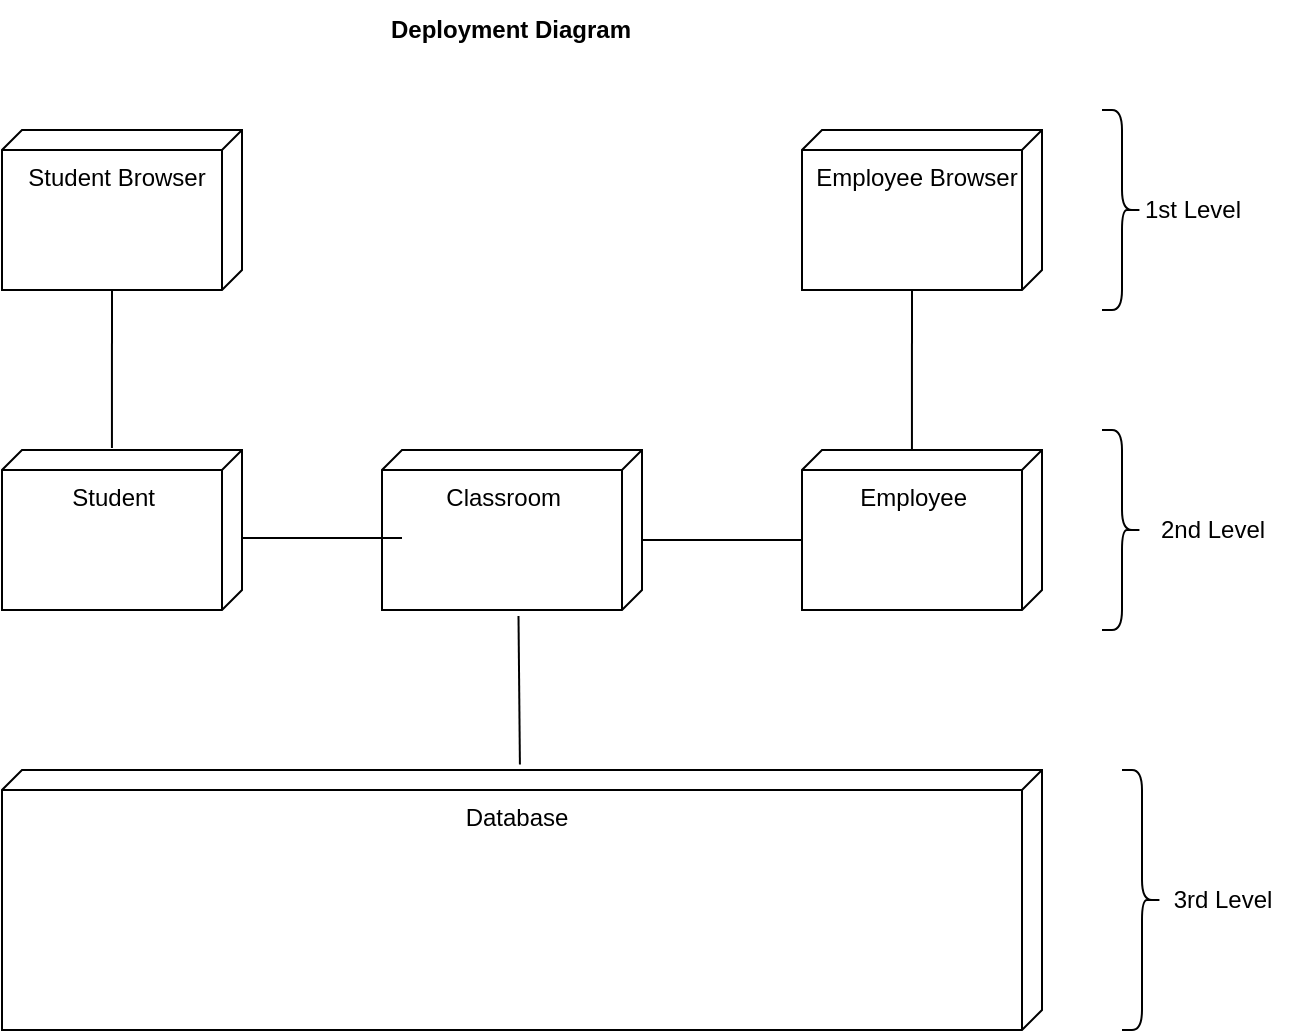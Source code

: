 <mxfile version="21.0.6" type="device"><diagram id="Qi_MDI_slx5_XLwT_ISF" name="Σελίδα-1"><mxGraphModel dx="1434" dy="764" grid="0" gridSize="10" guides="1" tooltips="1" connect="1" arrows="1" fold="1" page="1" pageScale="1" pageWidth="827" pageHeight="1169" math="0" shadow="0"><root><mxCell id="0"/><mxCell id="1" parent="0"/><mxCell id="g68W45Jmc2t3E0e22piK-1" value="&lt;b&gt;Deployment Diagram&lt;/b&gt;" style="text;html=1;align=center;verticalAlign=middle;resizable=0;points=[];autosize=1;strokeColor=none;fillColor=none;" parent="1" vertex="1"><mxGeometry x="344" y="15" width="140" height="30" as="geometry"/></mxCell><mxCell id="g57trrYdZTkZz55evbor-1" value="Database" style="verticalAlign=top;align=center;shape=cube;size=10;direction=south;fontStyle=0;html=1;boundedLbl=1;spacingLeft=5;whiteSpace=wrap;" parent="1" vertex="1"><mxGeometry x="160" y="400" width="520" height="130" as="geometry"/></mxCell><mxCell id="g57trrYdZTkZz55evbor-5" value="Student Browser" style="verticalAlign=top;align=center;shape=cube;size=10;direction=south;fontStyle=0;html=1;boundedLbl=1;spacingLeft=5;whiteSpace=wrap;" parent="1" vertex="1"><mxGeometry x="160" y="80" width="120" height="80" as="geometry"/></mxCell><mxCell id="g57trrYdZTkZz55evbor-6" value="Employee Browser" style="verticalAlign=top;align=center;shape=cube;size=10;direction=south;fontStyle=0;html=1;boundedLbl=1;spacingLeft=5;whiteSpace=wrap;" parent="1" vertex="1"><mxGeometry x="560" y="80" width="120" height="80" as="geometry"/></mxCell><mxCell id="g57trrYdZTkZz55evbor-7" value="Student&amp;nbsp;" style="verticalAlign=top;align=center;shape=cube;size=10;direction=south;fontStyle=0;html=1;boundedLbl=1;spacingLeft=5;whiteSpace=wrap;" parent="1" vertex="1"><mxGeometry x="160" y="240" width="120" height="80" as="geometry"/></mxCell><mxCell id="g57trrYdZTkZz55evbor-8" value="Employee&amp;nbsp;" style="verticalAlign=top;align=center;shape=cube;size=10;direction=south;fontStyle=0;html=1;boundedLbl=1;spacingLeft=5;whiteSpace=wrap;" parent="1" vertex="1"><mxGeometry x="560" y="240" width="120" height="80" as="geometry"/></mxCell><mxCell id="g57trrYdZTkZz55evbor-16" value="" style="endArrow=none;html=1;rounded=0;exitX=0;exitY=0;exitDx=80;exitDy=65;exitPerimeter=0;entryX=-0.012;entryY=0.542;entryDx=0;entryDy=0;entryPerimeter=0;" parent="1" source="g57trrYdZTkZz55evbor-5" target="g57trrYdZTkZz55evbor-7" edge="1"><mxGeometry width="50" height="50" relative="1" as="geometry"><mxPoint x="390" y="330" as="sourcePoint"/><mxPoint x="440" y="280" as="targetPoint"/></mxGeometry></mxCell><mxCell id="g57trrYdZTkZz55evbor-17" value="" style="endArrow=none;html=1;rounded=0;exitX=0;exitY=0;exitDx=80;exitDy=65;exitPerimeter=0;entryX=0;entryY=0.542;entryDx=0;entryDy=0;entryPerimeter=0;" parent="1" source="g57trrYdZTkZz55evbor-6" target="g57trrYdZTkZz55evbor-8" edge="1"><mxGeometry width="50" height="50" relative="1" as="geometry"><mxPoint x="225" y="170" as="sourcePoint"/><mxPoint x="225" y="249" as="targetPoint"/></mxGeometry></mxCell><mxCell id="g57trrYdZTkZz55evbor-18" value="" style="shape=curlyBracket;whiteSpace=wrap;html=1;rounded=1;flipH=1;labelPosition=right;verticalLabelPosition=middle;align=left;verticalAlign=middle;" parent="1" vertex="1"><mxGeometry x="710" y="70" width="20" height="100" as="geometry"/></mxCell><mxCell id="g57trrYdZTkZz55evbor-19" value="" style="shape=curlyBracket;whiteSpace=wrap;html=1;rounded=1;flipH=1;labelPosition=right;verticalLabelPosition=middle;align=left;verticalAlign=middle;" parent="1" vertex="1"><mxGeometry x="710" y="230" width="20" height="100" as="geometry"/></mxCell><mxCell id="g57trrYdZTkZz55evbor-20" value="" style="shape=curlyBracket;whiteSpace=wrap;html=1;rounded=1;flipH=1;labelPosition=right;verticalLabelPosition=middle;align=left;verticalAlign=middle;size=0.5;" parent="1" vertex="1"><mxGeometry x="720" y="400" width="20" height="130" as="geometry"/></mxCell><mxCell id="g57trrYdZTkZz55evbor-21" value="Classroom&amp;nbsp;" style="verticalAlign=top;align=center;shape=cube;size=10;direction=south;fontStyle=0;html=1;boundedLbl=1;spacingLeft=5;whiteSpace=wrap;" parent="1" vertex="1"><mxGeometry x="350" y="240" width="130" height="80" as="geometry"/></mxCell><mxCell id="g57trrYdZTkZz55evbor-22" value="" style="endArrow=none;html=1;rounded=0;entryX=0.55;entryY=0;entryDx=0;entryDy=0;entryPerimeter=0;" parent="1" target="g57trrYdZTkZz55evbor-7" edge="1"><mxGeometry width="50" height="50" relative="1" as="geometry"><mxPoint x="360" y="284" as="sourcePoint"/><mxPoint x="225" y="249" as="targetPoint"/></mxGeometry></mxCell><mxCell id="g57trrYdZTkZz55evbor-23" value="" style="endArrow=none;html=1;rounded=0;exitX=0;exitY=0;exitDx=45;exitDy=120;exitPerimeter=0;" parent="1" source="g57trrYdZTkZz55evbor-8" edge="1"><mxGeometry width="50" height="50" relative="1" as="geometry"><mxPoint x="530" y="290" as="sourcePoint"/><mxPoint x="480" y="285" as="targetPoint"/></mxGeometry></mxCell><mxCell id="g57trrYdZTkZz55evbor-24" value="" style="endArrow=none;html=1;rounded=0;entryX=-0.021;entryY=0.502;entryDx=0;entryDy=0;entryPerimeter=0;exitX=1.038;exitY=0.475;exitDx=0;exitDy=0;exitPerimeter=0;" parent="1" source="g57trrYdZTkZz55evbor-21" target="g57trrYdZTkZz55evbor-1" edge="1"><mxGeometry width="50" height="50" relative="1" as="geometry"><mxPoint x="430" y="350" as="sourcePoint"/><mxPoint x="440" y="370" as="targetPoint"/></mxGeometry></mxCell><mxCell id="nlLov4ist51tBFz2sOhM-1" value="1st Level" style="text;html=1;align=center;verticalAlign=middle;resizable=0;points=[];autosize=1;strokeColor=none;fillColor=none;" vertex="1" parent="1"><mxGeometry x="720" y="105" width="70" height="30" as="geometry"/></mxCell><mxCell id="nlLov4ist51tBFz2sOhM-2" value="2nd Level" style="text;html=1;align=center;verticalAlign=middle;resizable=0;points=[];autosize=1;strokeColor=none;fillColor=none;" vertex="1" parent="1"><mxGeometry x="725" y="265" width="80" height="30" as="geometry"/></mxCell><mxCell id="nlLov4ist51tBFz2sOhM-3" value="3rd Level" style="text;html=1;align=center;verticalAlign=middle;resizable=0;points=[];autosize=1;strokeColor=none;fillColor=none;" vertex="1" parent="1"><mxGeometry x="735" y="450" width="70" height="30" as="geometry"/></mxCell></root></mxGraphModel></diagram></mxfile>